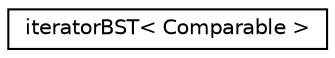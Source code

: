 digraph "Graphical Class Hierarchy"
{
 // LATEX_PDF_SIZE
  edge [fontname="Helvetica",fontsize="10",labelfontname="Helvetica",labelfontsize="10"];
  node [fontname="Helvetica",fontsize="10",shape=record];
  rankdir="LR";
  Node0 [label="iteratorBST\< Comparable \>",height=0.2,width=0.4,color="black", fillcolor="white", style="filled",URL="$classiteratorBST.html",tooltip=" "];
}
